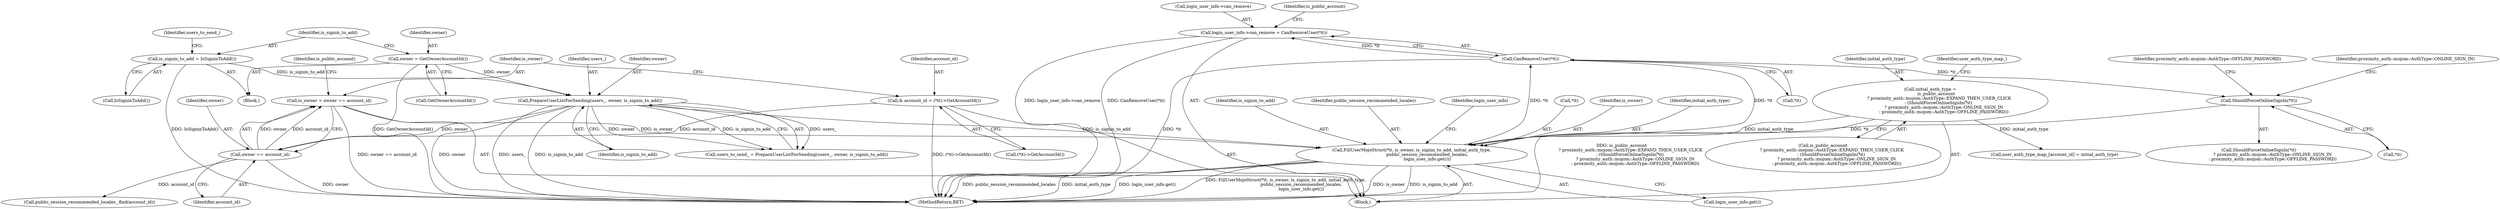 digraph "0_Chrome_c66b1fc49870c514b1c1e8b53498153176d7ec2b_6@API" {
"1000195" [label="(Call,login_user_info->can_remove = CanRemoveUser(*it))"];
"1000199" [label="(Call,CanRemoveUser(*it))"];
"1000187" [label="(Call,FillUserMojoStruct(*it, is_owner, is_signin_to_add, initial_auth_type,\n                       public_session_recommended_locales,\n                       login_user_info.get()))"];
"1000156" [label="(Call,ShouldForceOnlineSignIn(*it))"];
"1000138" [label="(Call,is_owner = owner == account_id)"];
"1000140" [label="(Call,owner == account_id)"];
"1000117" [label="(Call,PrepareUserListForSending(users_, owner, is_signin_to_add))"];
"1000108" [label="(Call,owner = GetOwnerAccountId())"];
"1000112" [label="(Call,is_signin_to_add = IsSigninToAdd())"];
"1000134" [label="(Call,& account_id = (*it)->GetAccountId())"];
"1000150" [label="(Call,initial_auth_type =\n         is_public_account\n             ? proximity_auth::mojom::AuthType::EXPAND_THEN_USER_CLICK\n            : (ShouldForceOnlineSignIn(*it)\n                    ? proximity_auth::mojom::AuthType::ONLINE_SIGN_IN\n                    : proximity_auth::mojom::AuthType::OFFLINE_PASSWORD))"];
"1000159" [label="(Identifier,proximity_auth::mojom::AuthType::ONLINE_SIGN_IN)"];
"1000156" [label="(Call,ShouldForceOnlineSignIn(*it))"];
"1000110" [label="(Call,GetOwnerAccountId())"];
"1000112" [label="(Call,is_signin_to_add = IsSigninToAdd())"];
"1000151" [label="(Identifier,initial_auth_type)"];
"1000114" [label="(Call,IsSigninToAdd())"];
"1000163" [label="(Identifier,user_auth_type_map_)"];
"1000150" [label="(Call,initial_auth_type =\n         is_public_account\n             ? proximity_auth::mojom::AuthType::EXPAND_THEN_USER_CLICK\n            : (ShouldForceOnlineSignIn(*it)\n                    ? proximity_auth::mojom::AuthType::ONLINE_SIGN_IN\n                    : proximity_auth::mojom::AuthType::OFFLINE_PASSWORD))"];
"1000190" [label="(Identifier,is_owner)"];
"1000192" [label="(Identifier,initial_auth_type)"];
"1000108" [label="(Call,owner = GetOwnerAccountId())"];
"1000117" [label="(Call,PrepareUserListForSending(users_, owner, is_signin_to_add))"];
"1000191" [label="(Identifier,is_signin_to_add)"];
"1000141" [label="(Identifier,owner)"];
"1000116" [label="(Identifier,users_to_send_)"];
"1000139" [label="(Identifier,is_owner)"];
"1000140" [label="(Call,owner == account_id)"];
"1000135" [label="(Identifier,account_id)"];
"1000187" [label="(Call,FillUserMojoStruct(*it, is_owner, is_signin_to_add, initial_auth_type,\n                       public_session_recommended_locales,\n                       login_user_info.get()))"];
"1000120" [label="(Identifier,is_signin_to_add)"];
"1000115" [label="(Call,users_to_send_ = PrepareUserListForSending(users_, owner, is_signin_to_add))"];
"1000160" [label="(Identifier,proximity_auth::mojom::AuthType::OFFLINE_PASSWORD)"];
"1000157" [label="(Call,*it)"];
"1000179" [label="(Call,public_session_recommended_locales_.find(account_id))"];
"1000161" [label="(Call,user_auth_type_map_[account_id] = initial_auth_type)"];
"1000195" [label="(Call,login_user_info->can_remove = CanRemoveUser(*it))"];
"1000193" [label="(Identifier,public_session_recommended_locales)"];
"1000145" [label="(Identifier,is_public_account)"];
"1000134" [label="(Call,& account_id = (*it)->GetAccountId())"];
"1000194" [label="(Call,login_user_info.get())"];
"1000219" [label="(MethodReturn,RET)"];
"1000119" [label="(Identifier,owner)"];
"1000101" [label="(Block,)"];
"1000138" [label="(Call,is_owner = owner == account_id)"];
"1000196" [label="(Call,login_user_info->can_remove)"];
"1000136" [label="(Call,(*it)->GetAccountId())"];
"1000197" [label="(Identifier,login_user_info)"];
"1000200" [label="(Call,*it)"];
"1000152" [label="(Call,is_public_account\n             ? proximity_auth::mojom::AuthType::EXPAND_THEN_USER_CLICK\n            : (ShouldForceOnlineSignIn(*it)\n                    ? proximity_auth::mojom::AuthType::ONLINE_SIGN_IN\n                    : proximity_auth::mojom::AuthType::OFFLINE_PASSWORD))"];
"1000155" [label="(Call,ShouldForceOnlineSignIn(*it)\n                    ? proximity_auth::mojom::AuthType::ONLINE_SIGN_IN\n                    : proximity_auth::mojom::AuthType::OFFLINE_PASSWORD)"];
"1000142" [label="(Identifier,account_id)"];
"1000199" [label="(Call,CanRemoveUser(*it))"];
"1000118" [label="(Identifier,users_)"];
"1000204" [label="(Identifier,is_public_account)"];
"1000113" [label="(Identifier,is_signin_to_add)"];
"1000132" [label="(Block,)"];
"1000109" [label="(Identifier,owner)"];
"1000188" [label="(Call,*it)"];
"1000195" -> "1000132"  [label="AST: "];
"1000195" -> "1000199"  [label="CFG: "];
"1000196" -> "1000195"  [label="AST: "];
"1000199" -> "1000195"  [label="AST: "];
"1000204" -> "1000195"  [label="CFG: "];
"1000195" -> "1000219"  [label="DDG: CanRemoveUser(*it)"];
"1000195" -> "1000219"  [label="DDG: login_user_info->can_remove"];
"1000199" -> "1000195"  [label="DDG: *it"];
"1000199" -> "1000200"  [label="CFG: "];
"1000200" -> "1000199"  [label="AST: "];
"1000199" -> "1000219"  [label="DDG: *it"];
"1000199" -> "1000156"  [label="DDG: *it"];
"1000199" -> "1000187"  [label="DDG: *it"];
"1000187" -> "1000199"  [label="DDG: *it"];
"1000187" -> "1000132"  [label="AST: "];
"1000187" -> "1000194"  [label="CFG: "];
"1000188" -> "1000187"  [label="AST: "];
"1000190" -> "1000187"  [label="AST: "];
"1000191" -> "1000187"  [label="AST: "];
"1000192" -> "1000187"  [label="AST: "];
"1000193" -> "1000187"  [label="AST: "];
"1000194" -> "1000187"  [label="AST: "];
"1000197" -> "1000187"  [label="CFG: "];
"1000187" -> "1000219"  [label="DDG: login_user_info.get()"];
"1000187" -> "1000219"  [label="DDG: FillUserMojoStruct(*it, is_owner, is_signin_to_add, initial_auth_type,\n                       public_session_recommended_locales,\n                       login_user_info.get())"];
"1000187" -> "1000219"  [label="DDG: is_owner"];
"1000187" -> "1000219"  [label="DDG: is_signin_to_add"];
"1000187" -> "1000219"  [label="DDG: public_session_recommended_locales"];
"1000187" -> "1000219"  [label="DDG: initial_auth_type"];
"1000156" -> "1000187"  [label="DDG: *it"];
"1000138" -> "1000187"  [label="DDG: is_owner"];
"1000117" -> "1000187"  [label="DDG: is_signin_to_add"];
"1000150" -> "1000187"  [label="DDG: initial_auth_type"];
"1000156" -> "1000155"  [label="AST: "];
"1000156" -> "1000157"  [label="CFG: "];
"1000157" -> "1000156"  [label="AST: "];
"1000159" -> "1000156"  [label="CFG: "];
"1000160" -> "1000156"  [label="CFG: "];
"1000138" -> "1000132"  [label="AST: "];
"1000138" -> "1000140"  [label="CFG: "];
"1000139" -> "1000138"  [label="AST: "];
"1000140" -> "1000138"  [label="AST: "];
"1000145" -> "1000138"  [label="CFG: "];
"1000138" -> "1000219"  [label="DDG: owner == account_id"];
"1000140" -> "1000138"  [label="DDG: owner"];
"1000140" -> "1000138"  [label="DDG: account_id"];
"1000140" -> "1000142"  [label="CFG: "];
"1000141" -> "1000140"  [label="AST: "];
"1000142" -> "1000140"  [label="AST: "];
"1000140" -> "1000219"  [label="DDG: owner"];
"1000117" -> "1000140"  [label="DDG: owner"];
"1000134" -> "1000140"  [label="DDG: account_id"];
"1000140" -> "1000179"  [label="DDG: account_id"];
"1000117" -> "1000115"  [label="AST: "];
"1000117" -> "1000120"  [label="CFG: "];
"1000118" -> "1000117"  [label="AST: "];
"1000119" -> "1000117"  [label="AST: "];
"1000120" -> "1000117"  [label="AST: "];
"1000115" -> "1000117"  [label="CFG: "];
"1000117" -> "1000219"  [label="DDG: users_"];
"1000117" -> "1000219"  [label="DDG: is_signin_to_add"];
"1000117" -> "1000219"  [label="DDG: owner"];
"1000117" -> "1000115"  [label="DDG: users_"];
"1000117" -> "1000115"  [label="DDG: owner"];
"1000117" -> "1000115"  [label="DDG: is_signin_to_add"];
"1000108" -> "1000117"  [label="DDG: owner"];
"1000112" -> "1000117"  [label="DDG: is_signin_to_add"];
"1000108" -> "1000101"  [label="AST: "];
"1000108" -> "1000110"  [label="CFG: "];
"1000109" -> "1000108"  [label="AST: "];
"1000110" -> "1000108"  [label="AST: "];
"1000113" -> "1000108"  [label="CFG: "];
"1000108" -> "1000219"  [label="DDG: GetOwnerAccountId()"];
"1000112" -> "1000101"  [label="AST: "];
"1000112" -> "1000114"  [label="CFG: "];
"1000113" -> "1000112"  [label="AST: "];
"1000114" -> "1000112"  [label="AST: "];
"1000116" -> "1000112"  [label="CFG: "];
"1000112" -> "1000219"  [label="DDG: IsSigninToAdd()"];
"1000134" -> "1000132"  [label="AST: "];
"1000134" -> "1000136"  [label="CFG: "];
"1000135" -> "1000134"  [label="AST: "];
"1000136" -> "1000134"  [label="AST: "];
"1000139" -> "1000134"  [label="CFG: "];
"1000134" -> "1000219"  [label="DDG: (*it)->GetAccountId()"];
"1000150" -> "1000132"  [label="AST: "];
"1000150" -> "1000152"  [label="CFG: "];
"1000151" -> "1000150"  [label="AST: "];
"1000152" -> "1000150"  [label="AST: "];
"1000163" -> "1000150"  [label="CFG: "];
"1000150" -> "1000219"  [label="DDG: is_public_account\n             ? proximity_auth::mojom::AuthType::EXPAND_THEN_USER_CLICK\n            : (ShouldForceOnlineSignIn(*it)\n                    ? proximity_auth::mojom::AuthType::ONLINE_SIGN_IN\n                    : proximity_auth::mojom::AuthType::OFFLINE_PASSWORD)"];
"1000150" -> "1000161"  [label="DDG: initial_auth_type"];
}
